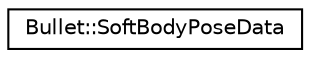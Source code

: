 digraph "Graphical Class Hierarchy"
{
  edge [fontname="Helvetica",fontsize="10",labelfontname="Helvetica",labelfontsize="10"];
  node [fontname="Helvetica",fontsize="10",shape=record];
  rankdir="LR";
  Node1 [label="Bullet::SoftBodyPoseData",height=0.2,width=0.4,color="black", fillcolor="white", style="filled",URL="$class_bullet_1_1_soft_body_pose_data.html"];
}
